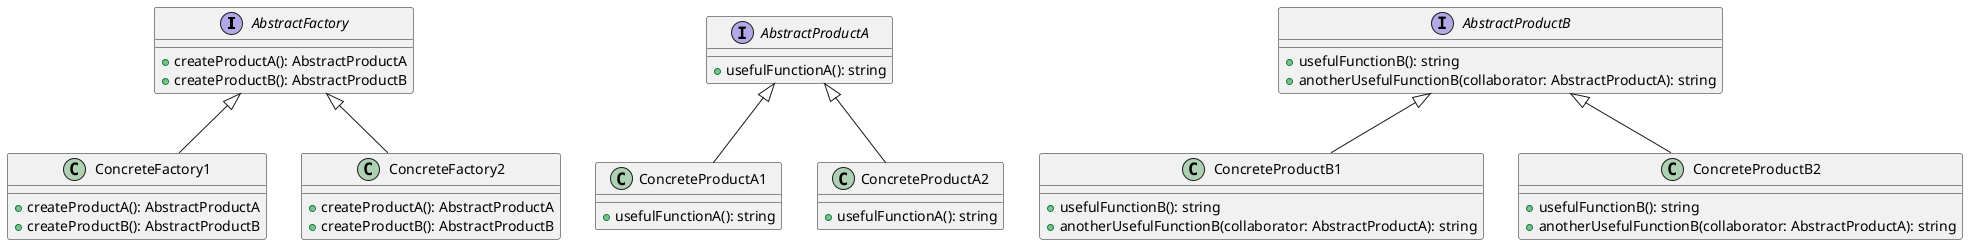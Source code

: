 @startuml af

  interface AbstractFactory{
  +createProductA(): AbstractProductA
  +createProductB(): AbstractProductB
}

class ConcreteFactory1{
  +createProductA(): AbstractProductA
  +createProductB(): AbstractProductB
}

class ConcreteFactory2{
  +createProductA(): AbstractProductA
  +createProductB(): AbstractProductB
}

interface AbstractProductA{
  +usefulFunctionA(): string
}

class ConcreteProductA1{
  +usefulFunctionA(): string
}

class ConcreteProductA2{
  +usefulFunctionA(): string
}

interface AbstractProductB{
  +usefulFunctionB(): string
  +anotherUsefulFunctionB(collaborator: AbstractProductA): string
}

class ConcreteProductB1{
  +usefulFunctionB(): string
  +anotherUsefulFunctionB(collaborator: AbstractProductA): string
}

class ConcreteProductB2{
  +usefulFunctionB(): string
  +anotherUsefulFunctionB(collaborator: AbstractProductA): string
}

AbstractFactory <|-- ConcreteFactory1
AbstractFactory <|-- ConcreteFactory2
AbstractProductA <|-- ConcreteProductA1
AbstractProductA <|-- ConcreteProductA2
AbstractProductB <|-- ConcreteProductB1
AbstractProductB <|-- ConcreteProductB2

@enduml